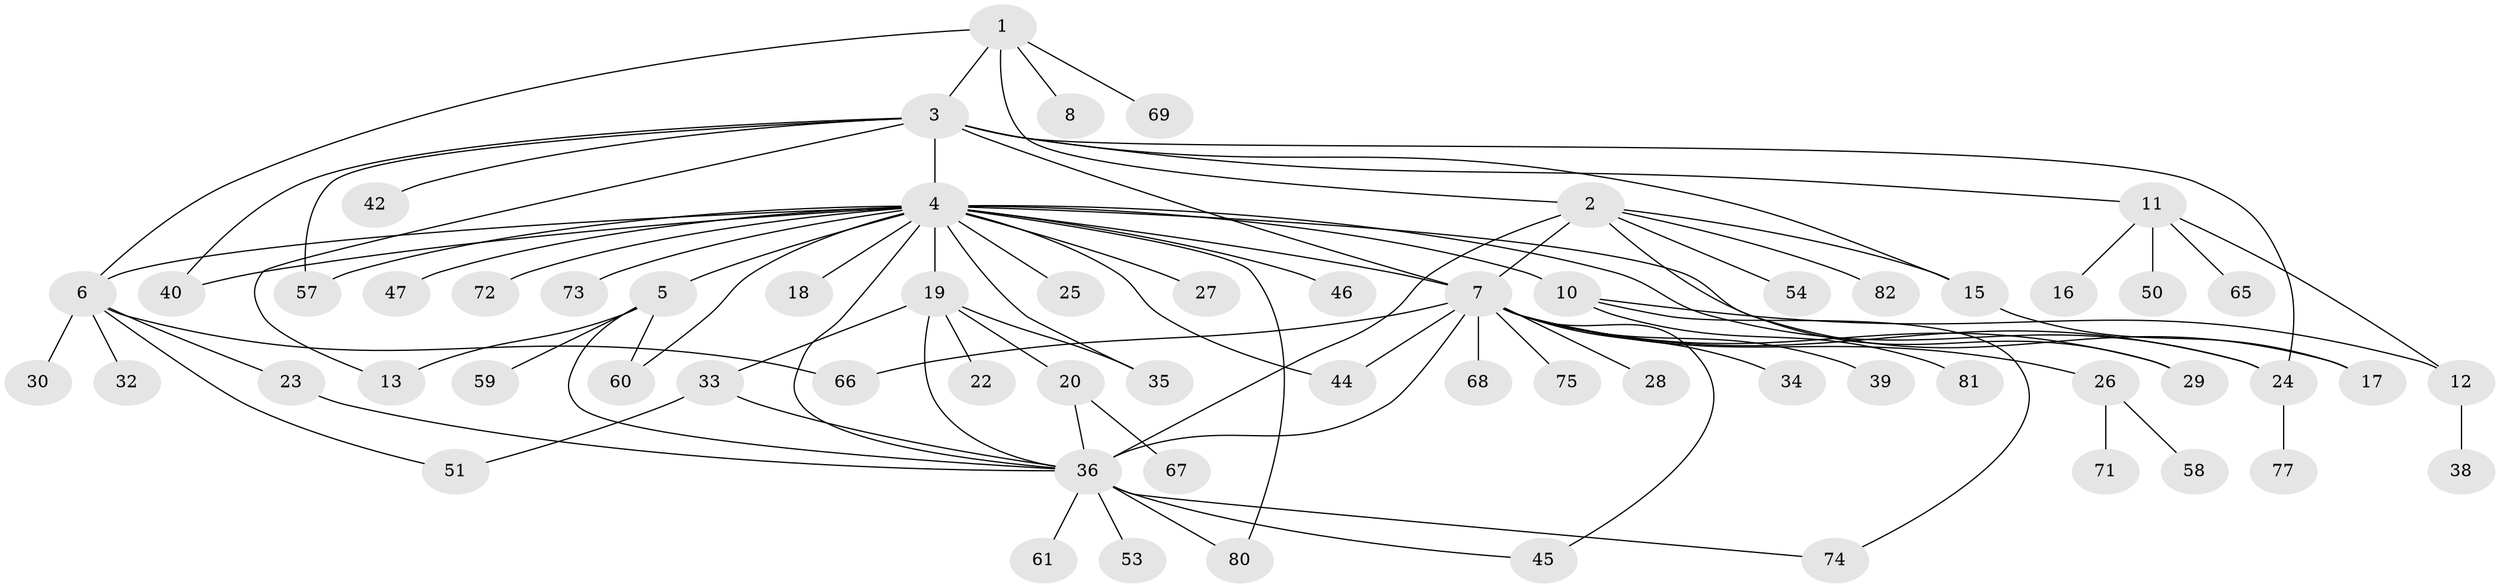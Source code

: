 // original degree distribution, {5: 0.024390243902439025, 7: 0.036585365853658534, 13: 0.012195121951219513, 17: 0.024390243902439025, 6: 0.024390243902439025, 1: 0.5, 9: 0.012195121951219513, 4: 0.04878048780487805, 2: 0.2073170731707317, 3: 0.0975609756097561, 14: 0.012195121951219513}
// Generated by graph-tools (version 1.1) at 2025/41/03/06/25 10:41:48]
// undirected, 63 vertices, 89 edges
graph export_dot {
graph [start="1"]
  node [color=gray90,style=filled];
  1;
  2 [super="+79"];
  3 [super="+63"];
  4 [super="+9"];
  5 [super="+56"];
  6 [super="+14"];
  7 [super="+48"];
  8;
  10 [super="+64"];
  11 [super="+31"];
  12 [super="+55"];
  13;
  15 [super="+43"];
  16;
  17 [super="+78"];
  18;
  19 [super="+21"];
  20;
  22 [super="+37"];
  23;
  24 [super="+70"];
  25;
  26 [super="+49"];
  27;
  28;
  29;
  30;
  32;
  33 [super="+52"];
  34;
  35;
  36 [super="+41"];
  38;
  39;
  40;
  42 [super="+76"];
  44;
  45;
  46;
  47;
  50;
  51;
  53;
  54;
  57 [super="+62"];
  58;
  59;
  60;
  61;
  65;
  66;
  67;
  68;
  69;
  71;
  72;
  73;
  74;
  75;
  77;
  80;
  81;
  82;
  1 -- 2;
  1 -- 3;
  1 -- 6;
  1 -- 8;
  1 -- 69;
  2 -- 7;
  2 -- 15;
  2 -- 36 [weight=2];
  2 -- 54;
  2 -- 82;
  2 -- 29;
  3 -- 4 [weight=2];
  3 -- 7;
  3 -- 11;
  3 -- 13;
  3 -- 40;
  3 -- 42 [weight=2];
  3 -- 57;
  3 -- 24;
  3 -- 15;
  4 -- 5;
  4 -- 6;
  4 -- 7;
  4 -- 10;
  4 -- 17;
  4 -- 18;
  4 -- 19 [weight=2];
  4 -- 27;
  4 -- 35;
  4 -- 40;
  4 -- 46;
  4 -- 47;
  4 -- 60;
  4 -- 73;
  4 -- 36;
  4 -- 72;
  4 -- 44;
  4 -- 80;
  4 -- 24;
  4 -- 25;
  4 -- 57;
  5 -- 13;
  5 -- 59;
  5 -- 60;
  5 -- 36;
  6 -- 23;
  6 -- 30;
  6 -- 32;
  6 -- 66;
  6 -- 51;
  7 -- 26;
  7 -- 28;
  7 -- 29;
  7 -- 34;
  7 -- 36 [weight=2];
  7 -- 39;
  7 -- 44;
  7 -- 45;
  7 -- 66;
  7 -- 68;
  7 -- 75;
  7 -- 24;
  10 -- 12;
  10 -- 74;
  10 -- 81;
  11 -- 12;
  11 -- 16;
  11 -- 50;
  11 -- 65;
  12 -- 38;
  15 -- 17;
  19 -- 20;
  19 -- 22;
  19 -- 33;
  19 -- 35;
  19 -- 36;
  20 -- 36;
  20 -- 67;
  23 -- 36;
  24 -- 77;
  26 -- 58;
  26 -- 71;
  33 -- 36;
  33 -- 51;
  36 -- 45;
  36 -- 53;
  36 -- 61;
  36 -- 74;
  36 -- 80;
}
